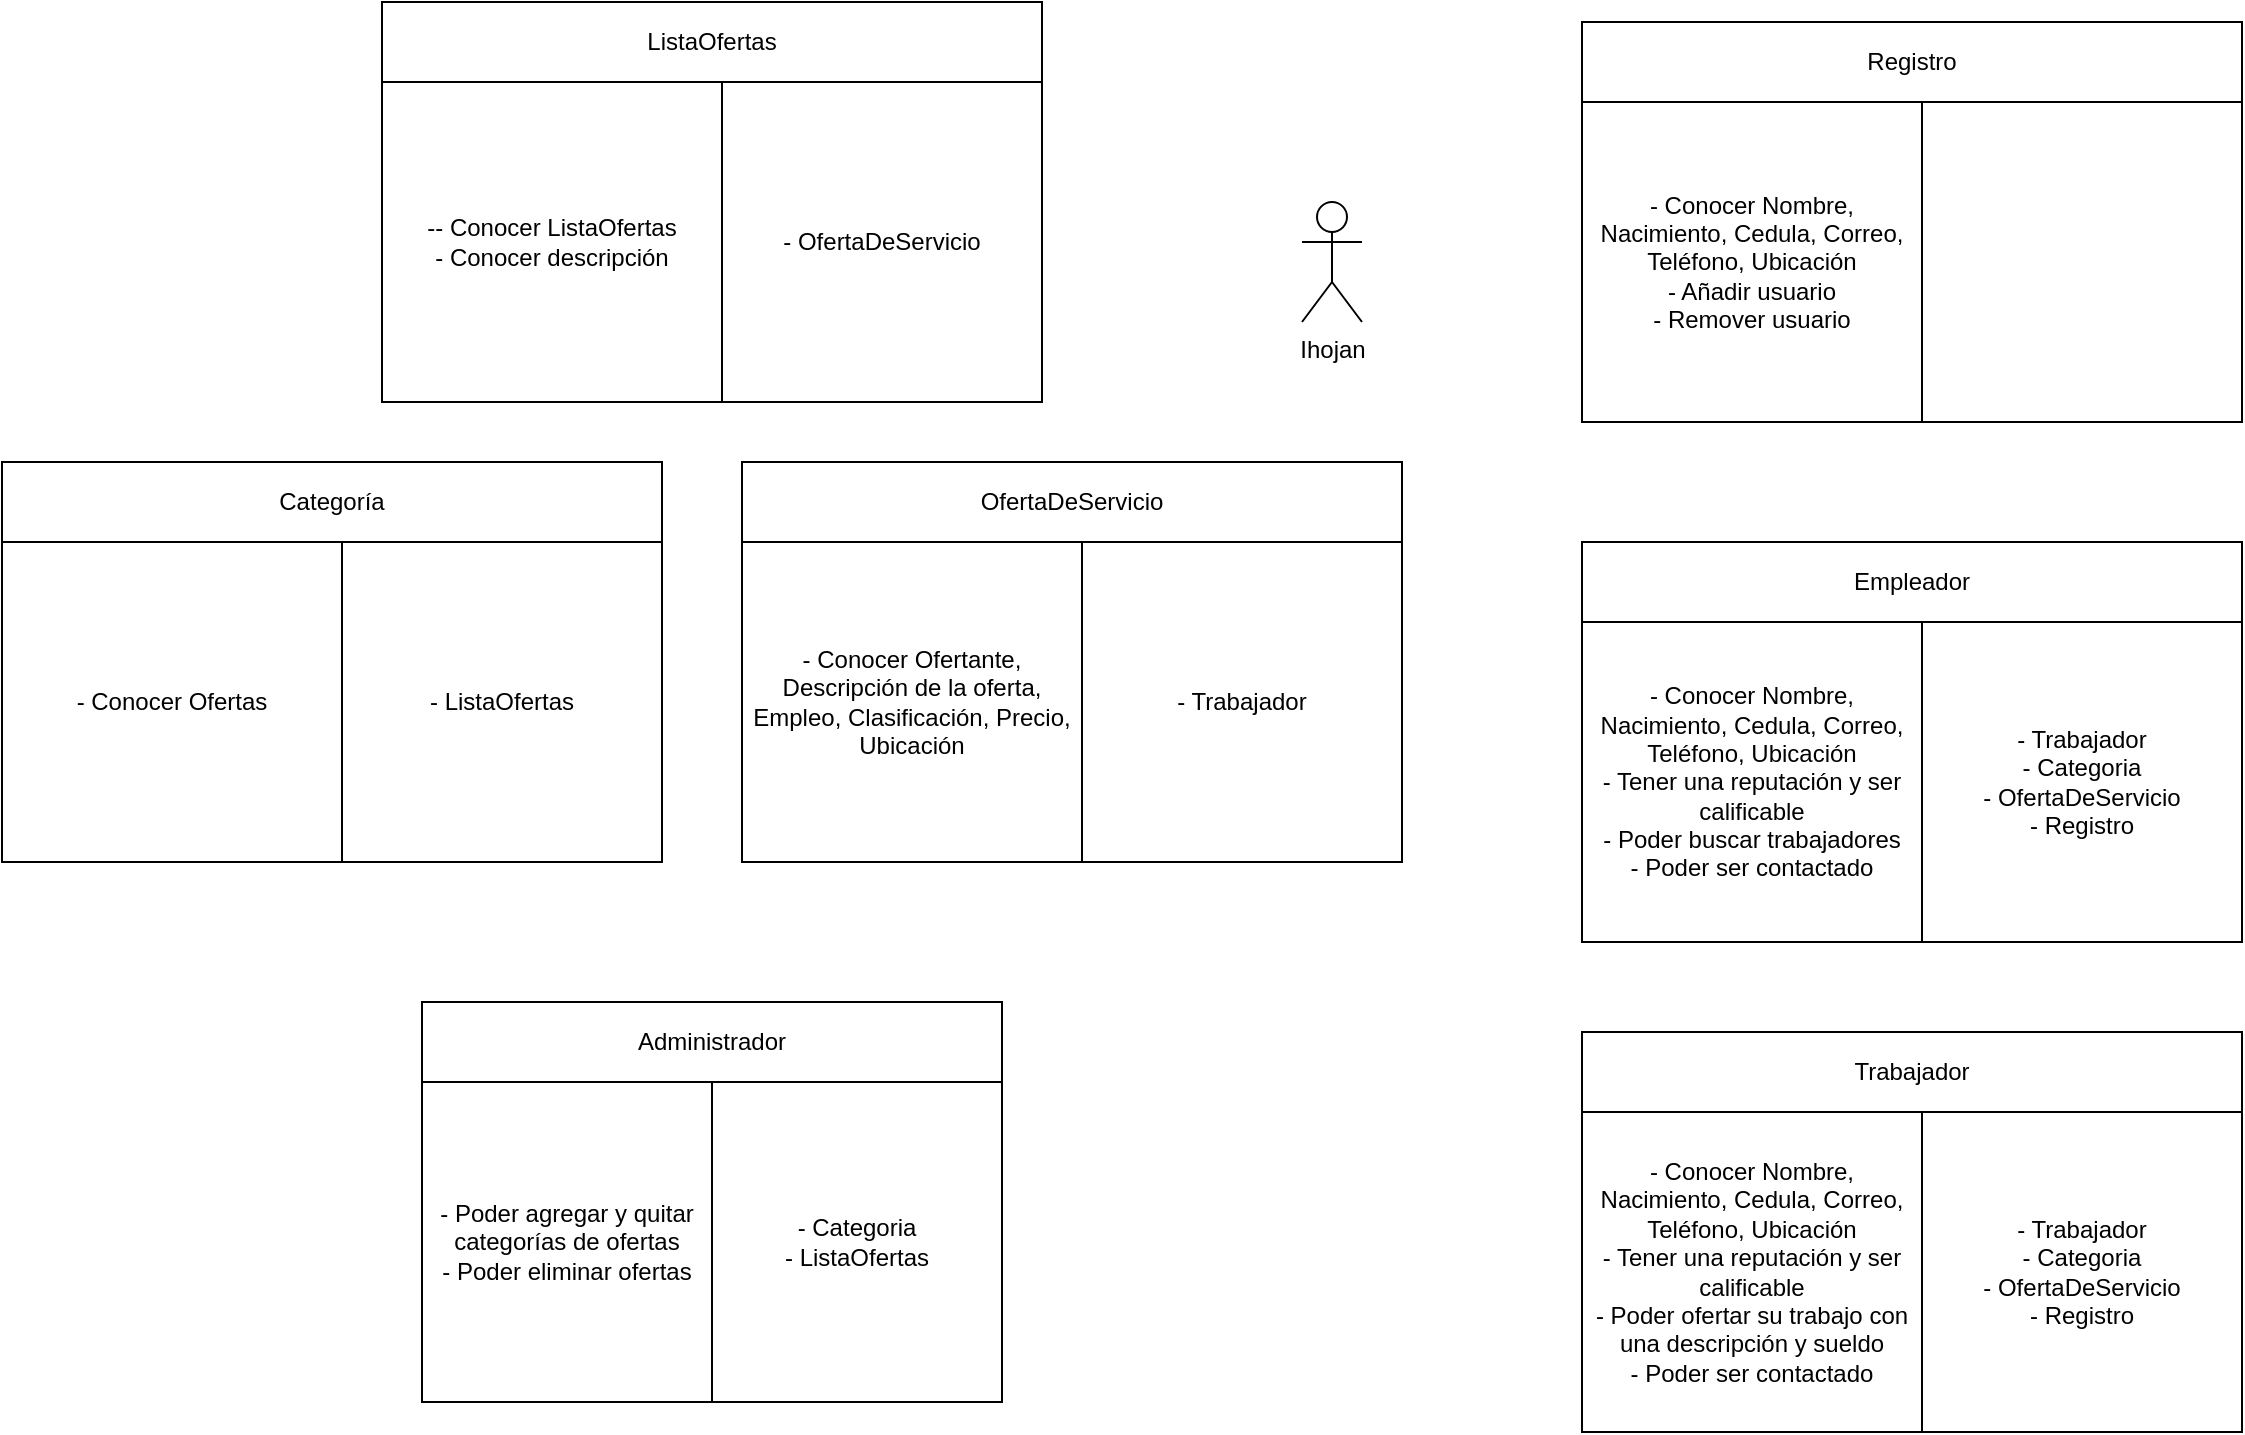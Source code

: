 <mxfile version="20.0.0" type="onedrive"><diagram id="Suj-tyzzf9yo-U5ZwzKX" name="Page-1"><mxGraphModel grid="1" page="1" gridSize="10" guides="1" tooltips="1" connect="1" arrows="1" fold="1" pageScale="1" pageWidth="850" pageHeight="1100" math="0" shadow="0"><root><mxCell id="0"/><mxCell id="1" parent="0"/><mxCell id="vm0cyW1JP_s3gtMBzeV1-24" value="" style="group" connectable="0" vertex="1" parent="1"><mxGeometry x="-320" y="-330" width="290" height="200" as="geometry"/></mxCell><mxCell id="vm0cyW1JP_s3gtMBzeV1-25" value="Administrador" style="rounded=0;whiteSpace=wrap;html=1;" vertex="1" parent="vm0cyW1JP_s3gtMBzeV1-24"><mxGeometry width="290" height="40" as="geometry"/></mxCell><mxCell id="vm0cyW1JP_s3gtMBzeV1-26" value="- Poder agregar y quitar categorías de ofertas&lt;br&gt;- Poder eliminar ofertas" style="rounded=0;whiteSpace=wrap;html=1;" vertex="1" parent="vm0cyW1JP_s3gtMBzeV1-24"><mxGeometry y="40" width="145" height="160" as="geometry"/></mxCell><mxCell id="vm0cyW1JP_s3gtMBzeV1-27" value="- Categoria&lt;br&gt;- ListaOfertas" style="rounded=0;whiteSpace=wrap;html=1;" vertex="1" parent="vm0cyW1JP_s3gtMBzeV1-24"><mxGeometry x="145" y="40" width="145" height="160" as="geometry"/></mxCell><mxCell id="ticYHxDLqlK435V2blJC-1" value="v" style="group" connectable="0" vertex="1" parent="1"><mxGeometry x="260" y="-315" width="330" height="200" as="geometry"/></mxCell><mxCell id="bVxLJ1EOz7DWde_HZ5Nj-31" value="Trabajador" style="rounded=0;whiteSpace=wrap;html=1;" vertex="1" parent="ticYHxDLqlK435V2blJC-1"><mxGeometry width="330" height="40" as="geometry"/></mxCell><mxCell id="bVxLJ1EOz7DWde_HZ5Nj-32" value="&lt;span style=&quot;&quot;&gt;- Conocer Nombre, Nacimiento, Cedula, Correo, Teléfono, Ubicación&lt;/span&gt;&lt;br style=&quot;&quot;&gt;&lt;span style=&quot;&quot;&gt;- Tener una reputación y ser calificable&lt;/span&gt;&lt;br style=&quot;&quot;&gt;&lt;span style=&quot;&quot;&gt;- Poder ofertar su trabajo con una descripción y sueldo&lt;/span&gt;&lt;br style=&quot;&quot;&gt;&lt;span style=&quot;&quot;&gt;- Poder ser contactado&lt;/span&gt;" style="rounded=0;whiteSpace=wrap;html=1;" vertex="1" parent="ticYHxDLqlK435V2blJC-1"><mxGeometry y="40" width="170" height="160" as="geometry"/></mxCell><mxCell id="bVxLJ1EOz7DWde_HZ5Nj-33" value="- Trabajador&lt;br&gt;- Categoria&lt;br&gt;- OfertaDeServicio&lt;br&gt;- Registro" style="rounded=0;whiteSpace=wrap;html=1;" vertex="1" parent="ticYHxDLqlK435V2blJC-1"><mxGeometry x="170" y="40" width="160" height="160" as="geometry"/></mxCell><mxCell id="ticYHxDLqlK435V2blJC-6" value="v" style="group" connectable="0" vertex="1" parent="1"><mxGeometry x="260" y="-560" width="330" height="200" as="geometry"/></mxCell><mxCell id="ticYHxDLqlK435V2blJC-7" value="Empleador" style="rounded=0;whiteSpace=wrap;html=1;" vertex="1" parent="ticYHxDLqlK435V2blJC-6"><mxGeometry width="330" height="40" as="geometry"/></mxCell><mxCell id="ticYHxDLqlK435V2blJC-8" value="&lt;span style=&quot;&quot;&gt;- Conocer Nombre, Nacimiento, Cedula, Correo, Teléfono, Ubicación&lt;/span&gt;&lt;br style=&quot;&quot;&gt;&lt;span style=&quot;&quot;&gt;- Tener una reputación y ser calificable&lt;/span&gt;&lt;br style=&quot;&quot;&gt;&lt;span style=&quot;&quot;&gt;- Poder buscar trabajadores&lt;/span&gt;&lt;br style=&quot;&quot;&gt;&lt;span style=&quot;&quot;&gt;- Poder ser contactado&lt;/span&gt;" style="rounded=0;whiteSpace=wrap;html=1;" vertex="1" parent="ticYHxDLqlK435V2blJC-6"><mxGeometry y="40" width="170" height="160" as="geometry"/></mxCell><mxCell id="ticYHxDLqlK435V2blJC-9" value="&lt;span style=&quot;&quot;&gt;- Trabajador&lt;/span&gt;&lt;br style=&quot;&quot;&gt;&lt;span style=&quot;&quot;&gt;- Categoria&lt;/span&gt;&lt;br style=&quot;&quot;&gt;&lt;span style=&quot;&quot;&gt;- OfertaDeServicio&lt;br&gt;- Registro&lt;br&gt;&lt;/span&gt;" style="rounded=0;whiteSpace=wrap;html=1;" vertex="1" parent="ticYHxDLqlK435V2blJC-6"><mxGeometry x="170" y="40" width="160" height="160" as="geometry"/></mxCell><mxCell id="W3V98t0Q-XN5IFiKmtNq-1" value="v" style="group" connectable="0" vertex="1" parent="1"><mxGeometry x="260" y="-820" width="330" height="200" as="geometry"/></mxCell><mxCell id="W3V98t0Q-XN5IFiKmtNq-2" value="Registro" style="rounded=0;whiteSpace=wrap;html=1;" vertex="1" parent="W3V98t0Q-XN5IFiKmtNq-1"><mxGeometry width="330" height="40" as="geometry"/></mxCell><mxCell id="W3V98t0Q-XN5IFiKmtNq-3" value="&lt;span style=&quot;&quot;&gt;- Conocer Nombre, Nacimiento, Cedula, Correo, Teléfono, Ubicación&lt;/span&gt;&lt;br style=&quot;&quot;&gt;- Añadir usuario&lt;br&gt;- Remover usuario" style="rounded=0;whiteSpace=wrap;html=1;" vertex="1" parent="W3V98t0Q-XN5IFiKmtNq-1"><mxGeometry y="40" width="170" height="160" as="geometry"/></mxCell><mxCell id="W3V98t0Q-XN5IFiKmtNq-4" value="" style="rounded=0;whiteSpace=wrap;html=1;" vertex="1" parent="W3V98t0Q-XN5IFiKmtNq-1"><mxGeometry x="170" y="40" width="160" height="160" as="geometry"/></mxCell><mxCell id="XaBwfmpE1B-u1NAYIV0M-1" value="v" style="group" connectable="0" vertex="1" parent="1"><mxGeometry x="-160" y="-600" width="340" height="200" as="geometry"/></mxCell><mxCell id="XaBwfmpE1B-u1NAYIV0M-2" value="OfertaDeServicio" style="rounded=0;whiteSpace=wrap;html=1;" vertex="1" parent="XaBwfmpE1B-u1NAYIV0M-1"><mxGeometry width="330" height="40" as="geometry"/></mxCell><mxCell id="XaBwfmpE1B-u1NAYIV0M-3" value="&lt;span style=&quot;&quot;&gt;- Conocer Ofertante, Descripción de la oferta, Empleo, Clasificación, Precio, Ubicación&lt;/span&gt;&lt;br style=&quot;&quot;&gt;" style="rounded=0;whiteSpace=wrap;html=1;" vertex="1" parent="XaBwfmpE1B-u1NAYIV0M-1"><mxGeometry y="40" width="170" height="160" as="geometry"/></mxCell><mxCell id="L-h7vo5x-tvDsKWIynLw-1" value="- Trabajador" style="rounded=0;whiteSpace=wrap;html=1;" vertex="1" parent="XaBwfmpE1B-u1NAYIV0M-1"><mxGeometry x="170" y="40" width="160" height="160" as="geometry"/></mxCell><mxCell id="XaBwfmpE1B-u1NAYIV0M-5" value="v" style="group" connectable="0" vertex="1" parent="1"><mxGeometry x="-530" y="-600" width="330" height="200" as="geometry"/></mxCell><mxCell id="XaBwfmpE1B-u1NAYIV0M-6" value="Categoría" style="rounded=0;whiteSpace=wrap;html=1;" vertex="1" parent="XaBwfmpE1B-u1NAYIV0M-5"><mxGeometry width="330" height="40" as="geometry"/></mxCell><mxCell id="XaBwfmpE1B-u1NAYIV0M-7" value="&lt;span style=&quot;&quot;&gt;- Conocer Ofertas&lt;/span&gt;" style="rounded=0;whiteSpace=wrap;html=1;" vertex="1" parent="XaBwfmpE1B-u1NAYIV0M-5"><mxGeometry y="40" width="170" height="160" as="geometry"/></mxCell><mxCell id="XaBwfmpE1B-u1NAYIV0M-8" value="- ListaOfertas" style="rounded=0;whiteSpace=wrap;html=1;" vertex="1" parent="XaBwfmpE1B-u1NAYIV0M-5"><mxGeometry x="170" y="40" width="160" height="160" as="geometry"/></mxCell><mxCell id="XaBwfmpE1B-u1NAYIV0M-9" value="v" style="group" connectable="0" vertex="1" parent="1"><mxGeometry x="-340" y="-830" width="330" height="200" as="geometry"/></mxCell><mxCell id="XaBwfmpE1B-u1NAYIV0M-10" value="ListaOfertas" style="rounded=0;whiteSpace=wrap;html=1;" vertex="1" parent="XaBwfmpE1B-u1NAYIV0M-9"><mxGeometry width="330" height="40" as="geometry"/></mxCell><mxCell id="XaBwfmpE1B-u1NAYIV0M-11" value="&lt;span style=&quot;&quot;&gt;-- Conocer ListaOfertas&lt;br&gt;- Conocer descripción&lt;br&gt;&lt;/span&gt;" style="rounded=0;whiteSpace=wrap;html=1;" vertex="1" parent="XaBwfmpE1B-u1NAYIV0M-9"><mxGeometry y="40" width="170" height="160" as="geometry"/></mxCell><mxCell id="XaBwfmpE1B-u1NAYIV0M-12" value="- OfertaDeServicio" style="rounded=0;whiteSpace=wrap;html=1;" vertex="1" parent="XaBwfmpE1B-u1NAYIV0M-9"><mxGeometry x="170" y="40" width="160" height="160" as="geometry"/></mxCell><mxCell id="siKOgdIM4AyVj4THkTry-1" value="Ihojan" style="shape=umlActor;verticalLabelPosition=bottom;verticalAlign=top;html=1;outlineConnect=0;" vertex="1" parent="1"><mxGeometry x="120" y="-730" width="30" height="60" as="geometry"/></mxCell></root></mxGraphModel></diagram></mxfile>